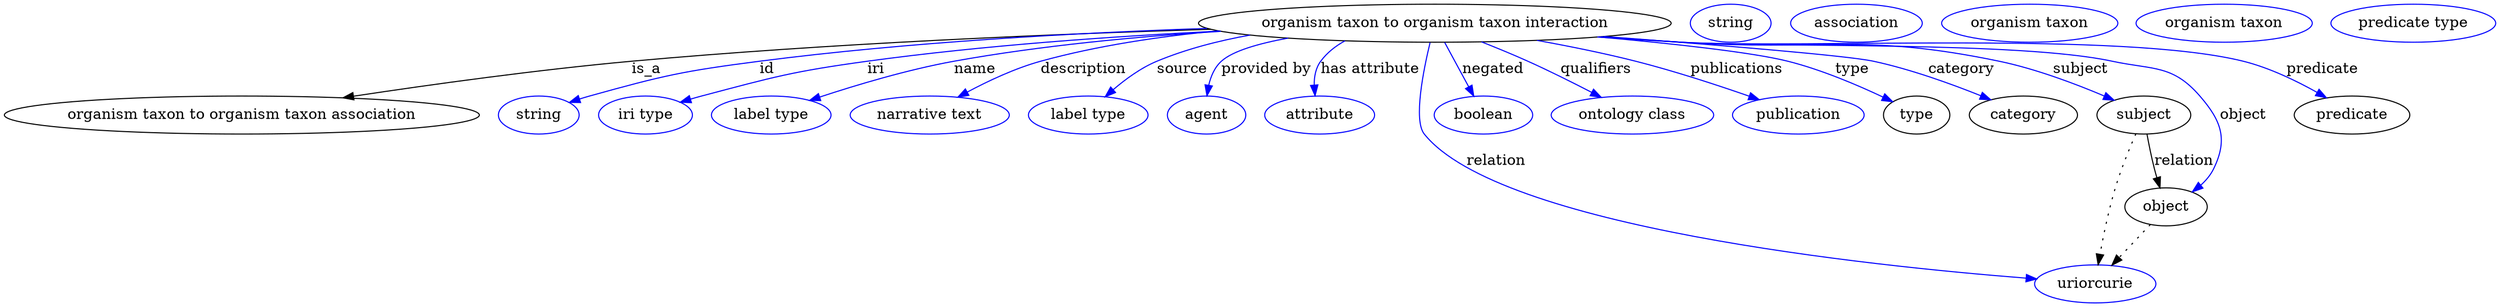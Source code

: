 digraph {
	graph [bb="0,0,1894.6,283"];
	node [label="\N"];
	"organism taxon to organism taxon interaction"	 [height=0.5,
		label="organism taxon to organism taxon interaction",
		pos="1087.2,265",
		width=4.8024];
	"organism taxon to organism taxon association"	 [height=0.5,
		pos="174.18,178",
		width=4.8385];
	"organism taxon to organism taxon interaction" -> "organism taxon to organism taxon association"	 [label=is_a,
		lp="480.18,221.5",
		pos="e,253.03,194.13 919.86,260.37 795.27,255.68 621.19,246.51 469.18,229 399.51,220.97 321.32,207.24 262.95,196.04"];
	id	 [color=blue,
		height=0.5,
		label=string,
		pos="397.18,178",
		width=0.84854];
	"organism taxon to organism taxon interaction" -> id	 [color=blue,
		label=id,
		lp="578.68,221.5",
		pos="e,421.01,189.58 920.01,260.4 819.1,255.86 688.21,246.85 573.18,229 511.72,219.46 496.02,216.18 437.18,196 434.94,195.23 432.64,194.38 \
430.34,193.48",
		style=solid];
	iri	 [color=blue,
		height=0.5,
		label="iri type",
		pos="482.18,178",
		width=1.011];
	"organism taxon to organism taxon interaction" -> iri	 [color=blue,
		label=iri,
		lp="663.68,221.5",
		pos="e,510.21,189.59 927.62,258 846.27,252.82 746.02,243.97 657.18,229 598.83,219.16 584.51,214.15 528.18,196 525.43,195.11 522.6,194.15 \
519.77,193.14",
		style=solid];
	name	 [color=blue,
		height=0.5,
		label="label type",
		pos="582.18,178",
		width=1.2638];
	"organism taxon to organism taxon interaction" -> name	 [color=blue,
		label=name,
		lp="741.68,221.5",
		pos="e,613.01,191.36 929.5,257.55 865.81,252.4 791.96,243.7 726.18,229 690.3,220.98 651.04,206.69 622.6,195.27",
		style=solid];
	description	 [color=blue,
		height=0.5,
		label="narrative text",
		pos="703.18,178",
		width=1.6068];
	"organism taxon to organism taxon interaction" -> description	 [color=blue,
		label=description,
		lp="825.68,221.5",
		pos="e,727,194.56 953.74,253.5 891.41,247.12 824.57,238.56 795.18,229 774.18,222.17 752.5,210.41 735.46,199.91",
		style=solid];
	source	 [color=blue,
		height=0.5,
		label="label type",
		pos="824.18,178",
		width=1.2638];
	"organism taxon to organism taxon interaction" -> source	 [color=blue,
		label=source,
		lp="900.18,221.5",
		pos="e,839.16,195.41 977.12,251.07 938.1,244.99 899.57,237.35 882.18,229 868.89,222.62 856.32,212.31 846.3,202.62",
		style=solid];
	"provided by"	 [color=blue,
		height=0.5,
		label=agent,
		pos="917.18,178",
		width=0.83048];
	"organism taxon to organism taxon interaction" -> "provided by"	 [color=blue,
		label="provided by",
		lp="964.18,221.5",
		pos="e,917.7,196.4 987.27,250.24 962.41,244.76 940.26,237.71 931.18,229 924.97,223.03 921.43,214.59 919.44,206.28",
		style=solid];
	"has attribute"	 [color=blue,
		height=0.5,
		label=attribute,
		pos="1005.2,178",
		width=1.1193];
	"organism taxon to organism taxon interaction" -> "has attribute"	 [color=blue,
		label="has attribute",
		lp="1039.7,221.5",
		pos="e,1001,195.93 1027.2,248.01 1018.9,243.16 1011.5,236.95 1006.2,229 1001.8,222.33 1000.3,214.01 1000.3,206.04",
		style=solid];
	relation	 [color=blue,
		height=0.5,
		label=uriorcurie,
		pos="1623.2,18",
		width=1.2638];
	"organism taxon to organism taxon interaction" -> relation	 [color=blue,
		label=relation,
		lp="1157.2,134.5",
		pos="e,1579.5,23.112 1082.2,246.8 1077.1,223.89 1072.4,184.58 1092.2,160 1152.5,85.198 1446.5,40.21 1569.2,24.419",
		style=solid];
	negated	 [color=blue,
		height=0.5,
		label=boolean,
		pos="1139.2,178",
		width=1.0652];
	"organism taxon to organism taxon interaction" -> negated	 [color=blue,
		label=negated,
		lp="1138.7,221.5",
		pos="e,1128.8,195.41 1098,246.97 1105.4,234.56 1115.3,217.88 1123.6,204.03",
		style=solid];
	qualifiers	 [color=blue,
		height=0.5,
		label="ontology class",
		pos="1257.2,178",
		width=1.7151];
	"organism taxon to organism taxon interaction" -> qualifiers	 [color=blue,
		label=qualifiers,
		lp="1219.2,221.5",
		pos="e,1228.9,194.1 1126.2,247.35 1138.4,241.66 1151.9,235.21 1164.2,229 1182.8,219.58 1203.1,208.53 1219.9,199.13",
		style=solid];
	publications	 [color=blue,
		height=0.5,
		label=publication,
		pos="1387.2,178",
		width=1.3902];
	"organism taxon to organism taxon interaction" -> publications	 [color=blue,
		label=publications,
		lp="1325.7,221.5",
		pos="e,1354.1,191.65 1168.9,249.1 1194.8,243.46 1223.3,236.61 1249.2,229 1281.7,219.43 1317.6,206.07 1344.6,195.43",
		style=solid];
	type	 [height=0.5,
		pos="1482.2,178",
		width=0.75];
	"organism taxon to organism taxon interaction" -> type	 [color=blue,
		label=type,
		lp="1419.2,221.5",
		pos="e,1460.9,189.44 1208.5,252.16 1268.5,245.21 1334.2,236.53 1363.2,229 1394.5,220.86 1428.3,205.72 1451.8,194.04",
		style=solid];
	category	 [height=0.5,
		pos="1568.2,178",
		width=1.1374];
	"organism taxon to organism taxon interaction" -> category	 [color=blue,
		label=category,
		lp="1507.7,221.5",
		pos="e,1540.1,191.28 1212,252.47 1309.5,242.62 1429.6,230.33 1435.2,229 1468.5,221.04 1504.7,206.76 1530.9,195.34",
		style=solid];
	subject	 [height=0.5,
		pos="1663.2,178",
		width=0.99297];
	"organism taxon to organism taxon interaction" -> subject	 [color=blue,
		label=subject,
		lp="1601.7,221.5",
		pos="e,1638,190.8 1209.8,252.27 1229.3,250.4 1249.3,248.57 1268.2,247 1386.7,237.11 1419.2,255.29 1535.2,229 1568.1,221.55 1603.6,206.83 \
1628.8,195.12",
		style=solid];
	object	 [height=0.5,
		pos="1683.2,91",
		width=0.9027];
	"organism taxon to organism taxon interaction" -> object	 [color=blue,
		label=object,
		lp="1743.2,178",
		pos="e,1703.4,105.27 1208.3,252.13 1228.3,250.24 1248.8,248.45 1268.2,247 1426.6,235.14 1470,262.8 1625.2,229 1664,220.55 1682.4,226.22 \
1708.2,196 1728.4,172.3 1732.3,155.68 1720.2,127 1718,121.74 1714.6,116.86 1710.7,112.51",
		style=solid];
	predicate	 [height=0.5,
		pos="1830.2,178",
		width=1.1916];
	"organism taxon to organism taxon interaction" -> predicate	 [color=blue,
		label=predicate,
		lp="1804.2,221.5",
		pos="e,1811,194.19 1207.3,252 1227.6,250.11 1248.5,248.35 1268.2,247 1321.5,243.35 1698.1,244.79 1749.2,229 1768.6,223.01 1787.9,211.14 \
1802.8,200.36",
		style=solid];
	association_type	 [color=blue,
		height=0.5,
		label=string,
		pos="1308.2,265",
		width=0.84854];
	association_category	 [color=blue,
		height=0.5,
		label=association,
		pos="1407.2,265",
		width=1.3902];
	subject -> relation	 [pos="e,1626.5,36.239 1657.2,159.97 1652.7,146.12 1646.7,126.47 1642.2,109 1636.8,88.088 1631.9,64.188 1628.4,46.13",
		style=dotted];
	subject -> object	 [label=relation,
		lp="1695.2,134.5",
		pos="e,1679,109 1667.3,159.97 1670.1,148.08 1673.7,132.25 1676.8,118.76"];
	"organism taxon to organism taxon interaction_subject"	 [color=blue,
		height=0.5,
		label="organism taxon",
		pos="1541.2,265",
		width=1.8234];
	object -> relation	 [pos="e,1637.4,35.261 1669.6,74.435 1662,65.207 1652.4,53.528 1643.9,43.191",
		style=dotted];
	"organism taxon to organism taxon interaction_object"	 [color=blue,
		height=0.5,
		label="organism taxon",
		pos="1690.2,265",
		width=1.8234];
	"organism taxon to organism taxon interaction_predicate"	 [color=blue,
		height=0.5,
		label="predicate type",
		pos="1834.2,265",
		width=1.679];
}

